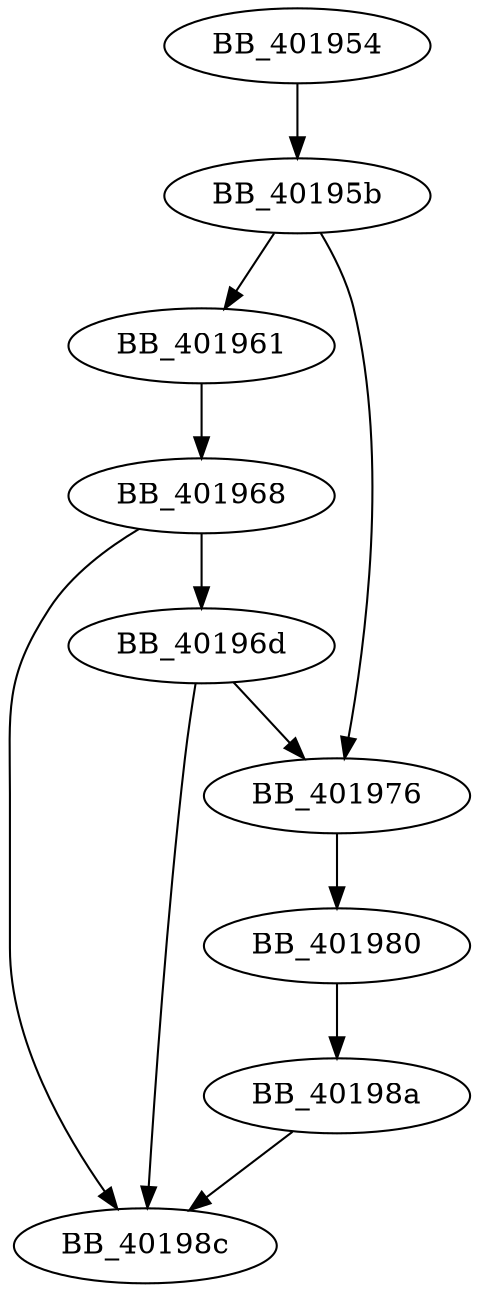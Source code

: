 DiGraph __FF_MSGBANNER{
BB_401954->BB_40195b
BB_40195b->BB_401961
BB_40195b->BB_401976
BB_401961->BB_401968
BB_401968->BB_40196d
BB_401968->BB_40198c
BB_40196d->BB_401976
BB_40196d->BB_40198c
BB_401976->BB_401980
BB_401980->BB_40198a
BB_40198a->BB_40198c
}

